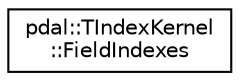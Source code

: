digraph "Graphical Class Hierarchy"
{
  edge [fontname="Helvetica",fontsize="10",labelfontname="Helvetica",labelfontsize="10"];
  node [fontname="Helvetica",fontsize="10",shape=record];
  rankdir="LR";
  Node1 [label="pdal::TIndexKernel\l::FieldIndexes",height=0.2,width=0.4,color="black", fillcolor="white", style="filled",URL="$classpdal_1_1TIndexKernel.html#structpdal_1_1TIndexKernel_1_1FieldIndexes"];
}
